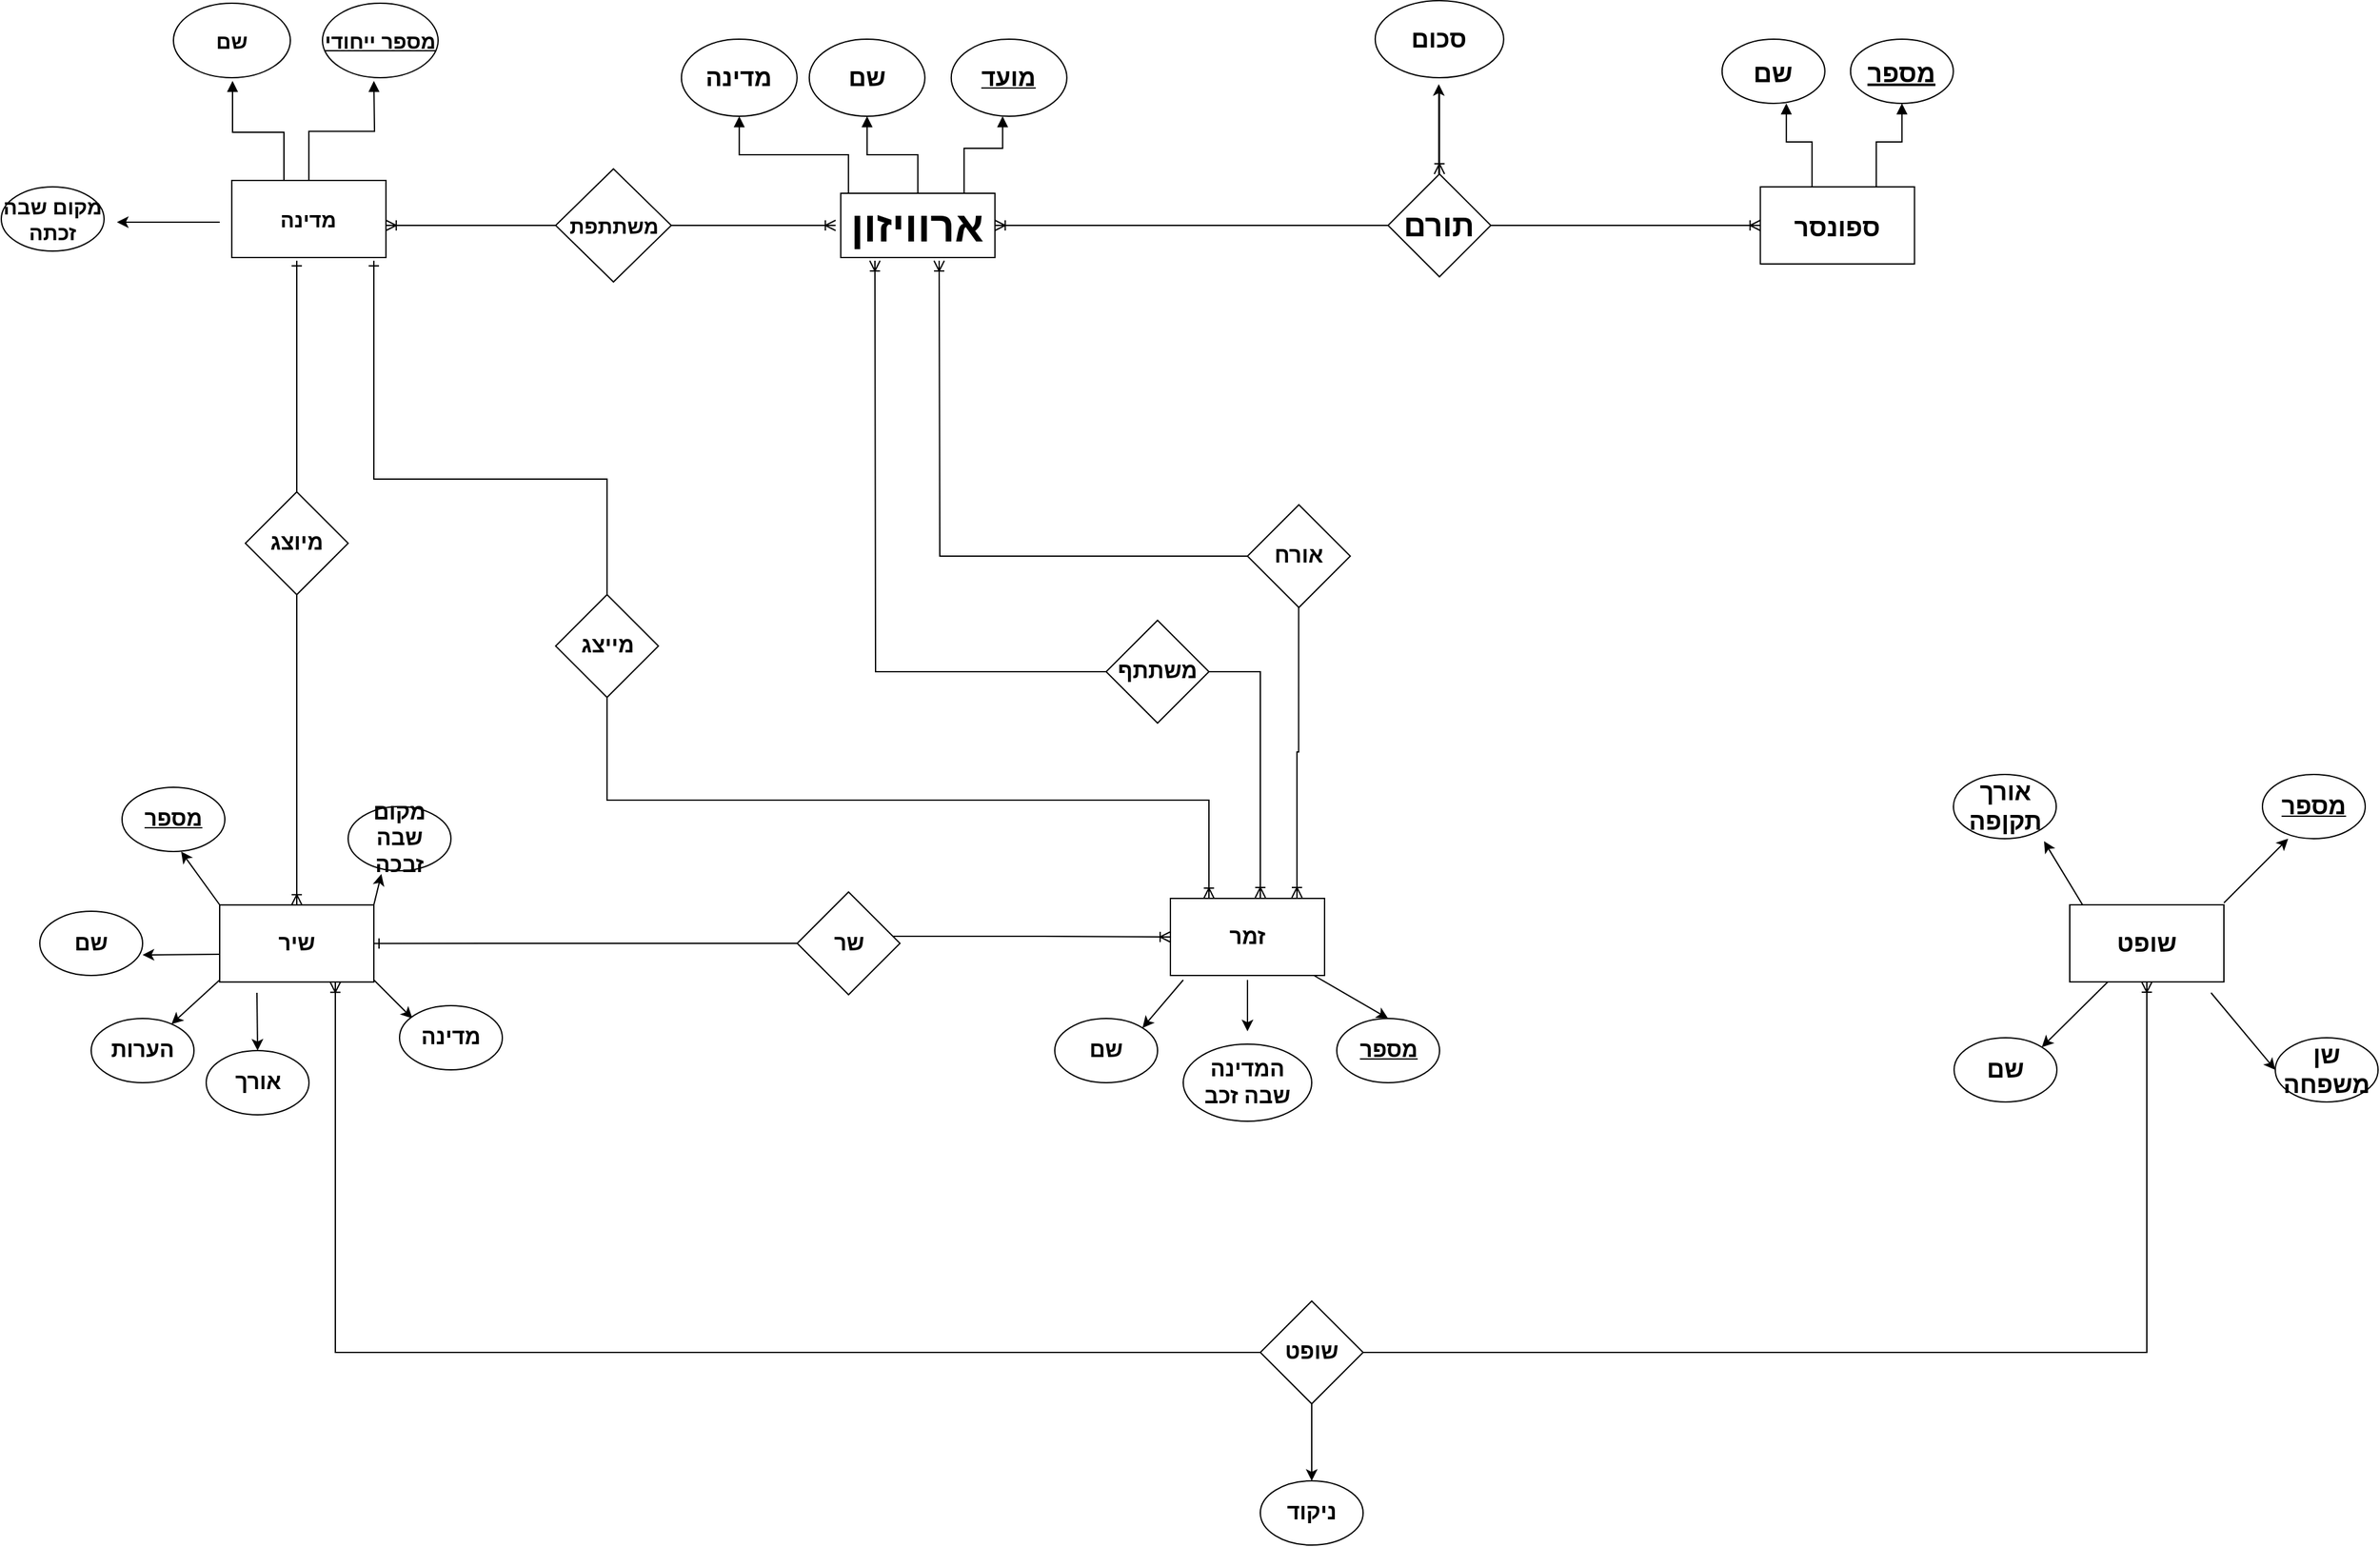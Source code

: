 <mxfile version="10.7.5" type="github"><diagram id="1Yw0viilkjN5TYt0ihdh" name="Page-1"><mxGraphModel dx="2020" dy="1160" grid="1" gridSize="10" guides="1" tooltips="1" connect="1" arrows="1" fold="1" page="1" pageScale="1" pageWidth="3300" pageHeight="4681" math="0" shadow="0"><root><mxCell id="0"/><mxCell id="1" parent="0"/><mxCell id="tTbp7v8xwD7giDuvcD4_-10" style="edgeStyle=orthogonalEdgeStyle;rounded=0;orthogonalLoop=1;jettySize=auto;html=1;exitX=0.75;exitY=0;exitDx=0;exitDy=0;endArrow=block;endFill=1;fontStyle=1" edge="1" parent="1" source="tTbp7v8xwD7giDuvcD4_-1"><mxGeometry relative="1" as="geometry"><mxPoint x="909.4" y="537.5" as="targetPoint"/><Array as="points"><mxPoint x="879.4" y="597.5"/><mxPoint x="879.4" y="562.5"/><mxPoint x="909.4" y="562.5"/></Array></mxGeometry></mxCell><mxCell id="tTbp7v8xwD7giDuvcD4_-11" style="edgeStyle=orthogonalEdgeStyle;rounded=0;orthogonalLoop=1;jettySize=auto;html=1;exitX=0.25;exitY=0;exitDx=0;exitDy=0;endArrow=block;endFill=1;fontStyle=1" edge="1" parent="1" source="tTbp7v8xwD7giDuvcD4_-1" target="tTbp7v8xwD7giDuvcD4_-13"><mxGeometry relative="1" as="geometry"><mxPoint x="759.4" y="537.5" as="targetPoint"/><Array as="points"><mxPoint x="789.4" y="597.5"/><mxPoint x="789.4" y="567.5"/><mxPoint x="704.4" y="567.5"/></Array></mxGeometry></mxCell><mxCell id="tTbp7v8xwD7giDuvcD4_-12" style="edgeStyle=orthogonalEdgeStyle;rounded=0;orthogonalLoop=1;jettySize=auto;html=1;endArrow=block;endFill=1;fontStyle=1" edge="1" parent="1" source="tTbp7v8xwD7giDuvcD4_-1" target="tTbp7v8xwD7giDuvcD4_-14"><mxGeometry relative="1" as="geometry"><mxPoint x="843.4" y="527.5" as="targetPoint"/><Array as="points"/></mxGeometry></mxCell><mxCell id="tTbp7v8xwD7giDuvcD4_-1" value="&lt;font style=&quot;font-size: 33px&quot;&gt;ארוויזון&lt;/font&gt;" style="rounded=0;whiteSpace=wrap;html=1;fontStyle=1" vertex="1" parent="1"><mxGeometry x="783.4" y="597.5" width="120" height="50" as="geometry"/></mxCell><mxCell id="tTbp7v8xwD7giDuvcD4_-8" style="edgeStyle=orthogonalEdgeStyle;rounded=0;orthogonalLoop=1;jettySize=auto;html=1;entryX=1;entryY=0.5;entryDx=0;entryDy=0;endArrow=ERoneToMany;endFill=0;fontStyle=1" edge="1" parent="1" source="tTbp7v8xwD7giDuvcD4_-6" target="tTbp7v8xwD7giDuvcD4_-1"><mxGeometry relative="1" as="geometry"><mxPoint x="984.4" y="667.5" as="targetPoint"/><Array as="points"><mxPoint x="939.4" y="622.5"/><mxPoint x="939.4" y="622.5"/></Array></mxGeometry></mxCell><mxCell id="tTbp7v8xwD7giDuvcD4_-20" style="edgeStyle=orthogonalEdgeStyle;rounded=0;orthogonalLoop=1;jettySize=auto;html=1;endArrow=ERoneToMany;endFill=0;fontSize=19;entryX=0;entryY=0.5;entryDx=0;entryDy=0;" edge="1" parent="1" source="tTbp7v8xwD7giDuvcD4_-6" target="tTbp7v8xwD7giDuvcD4_-19"><mxGeometry relative="1" as="geometry"><mxPoint x="1459.4" y="622.5" as="targetPoint"/></mxGeometry></mxCell><mxCell id="tTbp7v8xwD7giDuvcD4_-6" value="&lt;span&gt;&lt;font style=&quot;font-size: 24px&quot;&gt;תורם&lt;/font&gt;&lt;/span&gt;" style="rhombus;whiteSpace=wrap;html=1;fontStyle=1" vertex="1" parent="1"><mxGeometry x="1209.4" y="582.5" width="80" height="80" as="geometry"/></mxCell><mxCell id="tTbp7v8xwD7giDuvcD4_-13" value="מדינה" style="ellipse;whiteSpace=wrap;html=1;fontStyle=1;fontSize=19;" vertex="1" parent="1"><mxGeometry x="659.4" y="477.5" width="90" height="60" as="geometry"/></mxCell><mxCell id="tTbp7v8xwD7giDuvcD4_-14" value="שם" style="ellipse;whiteSpace=wrap;html=1;fontStyle=1;fontSize=19;" vertex="1" parent="1"><mxGeometry x="758.9" y="477.5" width="90" height="60" as="geometry"/></mxCell><mxCell id="tTbp7v8xwD7giDuvcD4_-18" value="&lt;u&gt;מועד&lt;/u&gt;" style="ellipse;whiteSpace=wrap;html=1;fontStyle=1;fontSize=19;" vertex="1" parent="1"><mxGeometry x="869.4" y="477.5" width="90" height="60" as="geometry"/></mxCell><mxCell id="tTbp7v8xwD7giDuvcD4_-25" style="edgeStyle=orthogonalEdgeStyle;rounded=0;orthogonalLoop=1;jettySize=auto;html=1;endArrow=block;endFill=1;fontSize=20;strokeWidth=1;fontStyle=1" edge="1" parent="1" source="tTbp7v8xwD7giDuvcD4_-19"><mxGeometry relative="1" as="geometry"><mxPoint x="1519.4" y="527.5" as="targetPoint"/><Array as="points"><mxPoint x="1539.4" y="557.5"/><mxPoint x="1519.4" y="557.5"/></Array></mxGeometry></mxCell><mxCell id="tTbp7v8xwD7giDuvcD4_-26" style="edgeStyle=orthogonalEdgeStyle;rounded=0;orthogonalLoop=1;jettySize=auto;html=1;endArrow=block;endFill=1;fontSize=20;strokeWidth=1;fontStyle=1" edge="1" parent="1" source="tTbp7v8xwD7giDuvcD4_-19"><mxGeometry relative="1" as="geometry"><mxPoint x="1609.4" y="527.5" as="targetPoint"/><Array as="points"><mxPoint x="1589.4" y="557.5"/><mxPoint x="1609.4" y="557.5"/><mxPoint x="1609.4" y="527.5"/></Array></mxGeometry></mxCell><mxCell id="tTbp7v8xwD7giDuvcD4_-19" value="ספונסר" style="rounded=0;whiteSpace=wrap;html=1;fontSize=20;strokeWidth=1;fontStyle=1" vertex="1" parent="1"><mxGeometry x="1499.2" y="592.5" width="120" height="60" as="geometry"/></mxCell><mxCell id="tTbp7v8xwD7giDuvcD4_-21" value="" style="endArrow=classic;html=1;fontSize=19;" edge="1" parent="1"><mxGeometry width="50" height="50" relative="1" as="geometry"><mxPoint x="1248.9" y="582.5" as="sourcePoint"/><mxPoint x="1248.9" y="512.5" as="targetPoint"/><Array as="points"><mxPoint x="1248.9" y="582.5"/><mxPoint x="1248.9" y="512.5"/></Array></mxGeometry></mxCell><mxCell id="tTbp7v8xwD7giDuvcD4_-24" value="" style="edgeStyle=orthogonalEdgeStyle;rounded=0;orthogonalLoop=1;jettySize=auto;html=1;endArrow=ERoneToMany;endFill=0;fontSize=19;" edge="1" parent="1" target="tTbp7v8xwD7giDuvcD4_-6"><mxGeometry relative="1" as="geometry"><mxPoint x="1249.4" y="517.5" as="sourcePoint"/><Array as="points"><mxPoint x="1249.4" y="527.5"/><mxPoint x="1249.4" y="527.5"/></Array></mxGeometry></mxCell><mxCell id="tTbp7v8xwD7giDuvcD4_-22" value="&lt;b&gt;סכום&lt;/b&gt;" style="ellipse;whiteSpace=wrap;html=1;fontSize=19;" vertex="1" parent="1"><mxGeometry x="1199.4" y="447.5" width="100" height="60" as="geometry"/></mxCell><mxCell id="tTbp7v8xwD7giDuvcD4_-27" value="שם" style="ellipse;whiteSpace=wrap;html=1;fontSize=20;strokeWidth=1;fontStyle=1" vertex="1" parent="1"><mxGeometry x="1469.4" y="477.5" width="80" height="50" as="geometry"/></mxCell><mxCell id="tTbp7v8xwD7giDuvcD4_-28" value="&lt;u style=&quot;font-size: 20px;&quot;&gt;מספר&lt;/u&gt;" style="ellipse;whiteSpace=wrap;html=1;fontSize=20;strokeWidth=1;fontStyle=1" vertex="1" parent="1"><mxGeometry x="1569.4" y="477.5" width="80" height="50" as="geometry"/></mxCell><mxCell id="tTbp7v8xwD7giDuvcD4_-32" style="edgeStyle=orthogonalEdgeStyle;rounded=0;orthogonalLoop=1;jettySize=auto;html=1;exitX=1;exitY=0.5;exitDx=0;exitDy=0;endArrow=ERoneToMany;endFill=0;strokeWidth=1;fontSize=20;" edge="1" parent="1" source="tTbp7v8xwD7giDuvcD4_-31"><mxGeometry relative="1" as="geometry"><mxPoint x="779.4" y="622.5" as="targetPoint"/></mxGeometry></mxCell><mxCell id="tTbp7v8xwD7giDuvcD4_-33" style="edgeStyle=orthogonalEdgeStyle;rounded=0;orthogonalLoop=1;jettySize=auto;html=1;endArrow=ERoneToMany;endFill=0;strokeWidth=1;fontSize=16;fontStyle=1" edge="1" parent="1" source="tTbp7v8xwD7giDuvcD4_-31"><mxGeometry relative="1" as="geometry"><mxPoint x="429.4" y="622.5" as="targetPoint"/></mxGeometry></mxCell><mxCell id="tTbp7v8xwD7giDuvcD4_-31" value="משתתפת" style="rhombus;whiteSpace=wrap;html=1;strokeWidth=1;fontSize=16;fontStyle=1" vertex="1" parent="1"><mxGeometry x="561.5" y="578.5" width="90" height="88" as="geometry"/></mxCell><mxCell id="tTbp7v8xwD7giDuvcD4_-38" style="edgeStyle=orthogonalEdgeStyle;rounded=0;orthogonalLoop=1;jettySize=auto;html=1;endArrow=block;endFill=1;strokeWidth=1;fontSize=16;fontStyle=1" edge="1" parent="1" source="tTbp7v8xwD7giDuvcD4_-34"><mxGeometry relative="1" as="geometry"><mxPoint x="420" y="510" as="targetPoint"/></mxGeometry></mxCell><mxCell id="tTbp7v8xwD7giDuvcD4_-39" style="edgeStyle=orthogonalEdgeStyle;rounded=0;orthogonalLoop=1;jettySize=auto;html=1;endArrow=block;endFill=1;strokeWidth=1;fontSize=16;fontStyle=1" edge="1" parent="1" source="tTbp7v8xwD7giDuvcD4_-34"><mxGeometry relative="1" as="geometry"><mxPoint x="310" y="510" as="targetPoint"/><Array as="points"><mxPoint x="350" y="550"/><mxPoint x="310" y="550"/><mxPoint x="310" y="520"/></Array></mxGeometry></mxCell><mxCell id="tTbp7v8xwD7giDuvcD4_-34" value="מדינה" style="rounded=0;whiteSpace=wrap;html=1;strokeWidth=1;fontSize=16;fontStyle=1" vertex="1" parent="1"><mxGeometry x="309.4" y="587.5" width="120" height="60" as="geometry"/></mxCell><mxCell id="tTbp7v8xwD7giDuvcD4_-40" value="שם" style="ellipse;whiteSpace=wrap;html=1;strokeWidth=1;fontSize=16;fontStyle=1" vertex="1" parent="1"><mxGeometry x="264" y="449.5" width="91" height="58" as="geometry"/></mxCell><mxCell id="tTbp7v8xwD7giDuvcD4_-41" value="&lt;u style=&quot;font-size: 16px&quot;&gt;מספר ייחודי&lt;/u&gt;" style="ellipse;whiteSpace=wrap;html=1;strokeWidth=1;fontSize=16;fontStyle=1" vertex="1" parent="1"><mxGeometry x="380" y="449.5" width="90" height="58" as="geometry"/></mxCell><mxCell id="tTbp7v8xwD7giDuvcD4_-43" style="edgeStyle=orthogonalEdgeStyle;rounded=0;orthogonalLoop=1;jettySize=auto;html=1;endArrow=ERone;endFill=0;strokeWidth=1;fontSize=20;" edge="1" parent="1" source="tTbp7v8xwD7giDuvcD4_-42"><mxGeometry relative="1" as="geometry"><mxPoint x="360" y="650" as="targetPoint"/></mxGeometry></mxCell><mxCell id="tTbp7v8xwD7giDuvcD4_-45" style="edgeStyle=orthogonalEdgeStyle;rounded=0;orthogonalLoop=1;jettySize=auto;html=1;endArrow=ERoneToMany;endFill=0;strokeWidth=1;fontSize=17;fontStyle=1" edge="1" parent="1" source="tTbp7v8xwD7giDuvcD4_-42" target="tTbp7v8xwD7giDuvcD4_-44"><mxGeometry relative="1" as="geometry"/></mxCell><mxCell id="tTbp7v8xwD7giDuvcD4_-42" value="מיוצג" style="rhombus;whiteSpace=wrap;html=1;strokeWidth=1;fontSize=17;fontStyle=1" vertex="1" parent="1"><mxGeometry x="320" y="830" width="80" height="80" as="geometry"/></mxCell><mxCell id="tTbp7v8xwD7giDuvcD4_-44" value="שיר" style="rounded=0;whiteSpace=wrap;html=1;strokeWidth=1;fontSize=17;fontStyle=1" vertex="1" parent="1"><mxGeometry x="300" y="1151.6" width="120" height="60" as="geometry"/></mxCell><mxCell id="tTbp7v8xwD7giDuvcD4_-46" value="" style="endArrow=classic;html=1;strokeWidth=1;fontSize=17;entryX=0.323;entryY=1.051;entryDx=0;entryDy=0;entryPerimeter=0;fontStyle=1" edge="1" parent="1" target="tTbp7v8xwD7giDuvcD4_-59"><mxGeometry width="50" height="50" relative="1" as="geometry"><mxPoint x="420" y="1151.5" as="sourcePoint"/><mxPoint x="470" y="1101.5" as="targetPoint"/></mxGeometry></mxCell><mxCell id="tTbp7v8xwD7giDuvcD4_-47" value="" style="endArrow=classic;html=1;strokeWidth=1;fontSize=17;fontStyle=1" edge="1" parent="1"><mxGeometry width="50" height="50" relative="1" as="geometry"><mxPoint x="300" y="1151.5" as="sourcePoint"/><mxPoint x="270" y="1110" as="targetPoint"/></mxGeometry></mxCell><mxCell id="tTbp7v8xwD7giDuvcD4_-48" value="" style="endArrow=classic;html=1;strokeWidth=1;fontSize=17;entryX=0.5;entryY=0;entryDx=0;entryDy=0;fontStyle=1" edge="1" parent="1" target="tTbp7v8xwD7giDuvcD4_-60"><mxGeometry width="50" height="50" relative="1" as="geometry"><mxPoint x="329" y="1220" as="sourcePoint"/><mxPoint x="580" y="1230" as="targetPoint"/><Array as="points"/></mxGeometry></mxCell><mxCell id="tTbp7v8xwD7giDuvcD4_-49" value="" style="endArrow=classic;html=1;strokeWidth=1;fontSize=17;fontStyle=1" edge="1" parent="1"><mxGeometry width="50" height="50" relative="1" as="geometry"><mxPoint x="300" y="1190" as="sourcePoint"/><mxPoint x="240" y="1190.5" as="targetPoint"/><Array as="points"/></mxGeometry></mxCell><mxCell id="tTbp7v8xwD7giDuvcD4_-50" value="" style="endArrow=classic;html=1;strokeWidth=1;fontSize=17;fontStyle=1" edge="1" parent="1"><mxGeometry width="50" height="50" relative="1" as="geometry"><mxPoint x="420" y="1210" as="sourcePoint"/><mxPoint x="450" y="1240" as="targetPoint"/><Array as="points"><mxPoint x="420" y="1210"/></Array></mxGeometry></mxCell><mxCell id="tTbp7v8xwD7giDuvcD4_-51" value="" style="endArrow=classic;html=1;strokeWidth=1;fontSize=17;exitX=0;exitY=0.973;exitDx=0;exitDy=0;exitPerimeter=0;fontStyle=1" edge="1" parent="1" source="tTbp7v8xwD7giDuvcD4_-44" target="tTbp7v8xwD7giDuvcD4_-52"><mxGeometry width="50" height="50" relative="1" as="geometry"><mxPoint x="230" y="1330" as="sourcePoint"/><mxPoint x="260" y="1260" as="targetPoint"/></mxGeometry></mxCell><mxCell id="tTbp7v8xwD7giDuvcD4_-52" value="הערות" style="ellipse;whiteSpace=wrap;html=1;fontStyle=1;fontSize=17;" vertex="1" parent="1"><mxGeometry x="200" y="1240" width="80" height="50" as="geometry"/></mxCell><mxCell id="tTbp7v8xwD7giDuvcD4_-59" value="מקום שבה זבכה" style="ellipse;whiteSpace=wrap;html=1;fontStyle=1;fontSize=17;" vertex="1" parent="1"><mxGeometry x="400" y="1075" width="80" height="50" as="geometry"/></mxCell><mxCell id="tTbp7v8xwD7giDuvcD4_-60" value="אורך" style="ellipse;whiteSpace=wrap;html=1;fontStyle=1;fontSize=17;" vertex="1" parent="1"><mxGeometry x="289.5" y="1265" width="80" height="50" as="geometry"/></mxCell><mxCell id="tTbp7v8xwD7giDuvcD4_-61" value="מדינה" style="ellipse;whiteSpace=wrap;html=1;fontStyle=1;fontSize=17;" vertex="1" parent="1"><mxGeometry x="440" y="1230" width="80" height="50" as="geometry"/></mxCell><mxCell id="tTbp7v8xwD7giDuvcD4_-62" value="שם" style="ellipse;whiteSpace=wrap;html=1;fontStyle=1;fontSize=17;" vertex="1" parent="1"><mxGeometry x="160" y="1156.5" width="80" height="50" as="geometry"/></mxCell><mxCell id="tTbp7v8xwD7giDuvcD4_-63" value="&lt;span style=&quot;font-size: 17px;&quot;&gt;&lt;u style=&quot;font-size: 17px;&quot;&gt;מספר&lt;/u&gt;&lt;/span&gt;" style="ellipse;whiteSpace=wrap;html=1;fontStyle=1;fontSize=17;" vertex="1" parent="1"><mxGeometry x="224" y="1060" width="80" height="50" as="geometry"/></mxCell><mxCell id="tTbp7v8xwD7giDuvcD4_-64" value="זמר" style="rounded=0;whiteSpace=wrap;html=1;strokeWidth=1;fontSize=17;fontStyle=1" vertex="1" parent="1"><mxGeometry x="1040" y="1146.5" width="120" height="60" as="geometry"/></mxCell><mxCell id="tTbp7v8xwD7giDuvcD4_-66" style="edgeStyle=orthogonalEdgeStyle;rounded=0;orthogonalLoop=1;jettySize=auto;html=1;entryX=1;entryY=0.5;entryDx=0;entryDy=0;endArrow=ERone;endFill=0;strokeWidth=1;fontSize=17;fontStyle=1" edge="1" parent="1" source="tTbp7v8xwD7giDuvcD4_-65" target="tTbp7v8xwD7giDuvcD4_-44"><mxGeometry relative="1" as="geometry"/></mxCell><mxCell id="tTbp7v8xwD7giDuvcD4_-70" style="edgeStyle=orthogonalEdgeStyle;rounded=0;orthogonalLoop=1;jettySize=auto;html=1;entryX=0;entryY=0.5;entryDx=0;entryDy=0;endArrow=ERoneToMany;endFill=0;strokeWidth=1;fontSize=17;fontStyle=1" edge="1" parent="1" source="tTbp7v8xwD7giDuvcD4_-65" target="tTbp7v8xwD7giDuvcD4_-64"><mxGeometry relative="1" as="geometry"><Array as="points"><mxPoint x="940" y="1176"/><mxPoint x="940" y="1176"/></Array></mxGeometry></mxCell><mxCell id="tTbp7v8xwD7giDuvcD4_-65" value="שר" style="rhombus;whiteSpace=wrap;html=1;strokeWidth=1;fontSize=17;fontStyle=1" vertex="1" parent="1"><mxGeometry x="749.5" y="1141.5" width="80" height="80" as="geometry"/></mxCell><mxCell id="tTbp7v8xwD7giDuvcD4_-72" value="המדינה שבה זכב" style="ellipse;whiteSpace=wrap;html=1;strokeWidth=1;fontSize=17;fontStyle=1" vertex="1" parent="1"><mxGeometry x="1050" y="1260" width="100" height="60" as="geometry"/></mxCell><mxCell id="tTbp7v8xwD7giDuvcD4_-73" value="&lt;u style=&quot;font-size: 17px;&quot;&gt;מספר&lt;/u&gt;" style="ellipse;whiteSpace=wrap;html=1;fontStyle=1;fontSize=17;" vertex="1" parent="1"><mxGeometry x="1169.5" y="1240" width="80" height="50" as="geometry"/></mxCell><mxCell id="tTbp7v8xwD7giDuvcD4_-74" value="שם" style="ellipse;whiteSpace=wrap;html=1;fontStyle=1;fontSize=17;" vertex="1" parent="1"><mxGeometry x="950" y="1240" width="80" height="50" as="geometry"/></mxCell><mxCell id="tTbp7v8xwD7giDuvcD4_-75" value="" style="endArrow=classic;html=1;strokeWidth=1;fontSize=17;entryX=0.5;entryY=0;entryDx=0;entryDy=0;fontStyle=1" edge="1" parent="1" source="tTbp7v8xwD7giDuvcD4_-64" target="tTbp7v8xwD7giDuvcD4_-73"><mxGeometry width="50" height="50" relative="1" as="geometry"><mxPoint x="1135" y="1150" as="sourcePoint"/><mxPoint x="1180" y="1110" as="targetPoint"/></mxGeometry></mxCell><mxCell id="tTbp7v8xwD7giDuvcD4_-76" value="" style="endArrow=classic;html=1;strokeWidth=1;fontSize=17;entryX=1;entryY=0;entryDx=0;entryDy=0;fontStyle=1" edge="1" parent="1" target="tTbp7v8xwD7giDuvcD4_-74"><mxGeometry width="50" height="50" relative="1" as="geometry"><mxPoint x="1050" y="1210" as="sourcePoint"/><mxPoint x="1035" y="1206.5" as="targetPoint"/></mxGeometry></mxCell><mxCell id="tTbp7v8xwD7giDuvcD4_-77" value="" style="endArrow=classic;html=1;strokeWidth=1;fontSize=17;fontStyle=1" edge="1" parent="1"><mxGeometry width="50" height="50" relative="1" as="geometry"><mxPoint x="1100" y="1210" as="sourcePoint"/><mxPoint x="1100" y="1250" as="targetPoint"/></mxGeometry></mxCell><mxCell id="tTbp7v8xwD7giDuvcD4_-81" style="edgeStyle=orthogonalEdgeStyle;rounded=0;orthogonalLoop=1;jettySize=auto;html=1;endArrow=ERoneToMany;endFill=0;strokeWidth=1;fontSize=17;fontStyle=1" edge="1" parent="1" source="tTbp7v8xwD7giDuvcD4_-79"><mxGeometry relative="1" as="geometry"><mxPoint x="1110" y="1146" as="targetPoint"/><Array as="points"><mxPoint x="1110" y="970"/><mxPoint x="1110" y="1140"/><mxPoint x="1110" y="1140"/></Array></mxGeometry></mxCell><mxCell id="tTbp7v8xwD7giDuvcD4_-83" style="edgeStyle=orthogonalEdgeStyle;rounded=0;orthogonalLoop=1;jettySize=auto;html=1;endArrow=ERoneToMany;endFill=0;strokeWidth=1;fontSize=20;" edge="1" parent="1" source="tTbp7v8xwD7giDuvcD4_-79"><mxGeometry relative="1" as="geometry"><mxPoint x="810" y="650" as="targetPoint"/></mxGeometry></mxCell><mxCell id="tTbp7v8xwD7giDuvcD4_-79" value="משתתף" style="rhombus;whiteSpace=wrap;html=1;strokeWidth=1;fontSize=17;fontStyle=1" vertex="1" parent="1"><mxGeometry x="990" y="930" width="80" height="80" as="geometry"/></mxCell><mxCell id="tTbp7v8xwD7giDuvcD4_-82" style="edgeStyle=orthogonalEdgeStyle;rounded=0;orthogonalLoop=1;jettySize=auto;html=1;endArrow=ERoneToMany;endFill=0;strokeWidth=1;fontSize=17;entryX=0.579;entryY=0.004;entryDx=0;entryDy=0;entryPerimeter=0;fontStyle=1" edge="1" parent="1"><mxGeometry relative="1" as="geometry"><mxPoint x="1138.5" y="1146" as="targetPoint"/><mxPoint x="1139.833" y="918.667" as="sourcePoint"/><Array as="points"><mxPoint x="1139" y="1032.5"/><mxPoint x="1138" y="1032.5"/></Array></mxGeometry></mxCell><mxCell id="tTbp7v8xwD7giDuvcD4_-84" style="edgeStyle=orthogonalEdgeStyle;rounded=0;orthogonalLoop=1;jettySize=auto;html=1;endArrow=ERoneToMany;endFill=0;strokeWidth=1;fontSize=20;" edge="1" parent="1" source="tTbp7v8xwD7giDuvcD4_-80"><mxGeometry relative="1" as="geometry"><mxPoint x="860" y="650" as="targetPoint"/></mxGeometry></mxCell><mxCell id="tTbp7v8xwD7giDuvcD4_-80" value="אורח" style="rhombus;whiteSpace=wrap;html=1;strokeWidth=1;fontSize=17;fontStyle=1" vertex="1" parent="1"><mxGeometry x="1100" y="840" width="80" height="80" as="geometry"/></mxCell><mxCell id="tTbp7v8xwD7giDuvcD4_-90" style="edgeStyle=orthogonalEdgeStyle;rounded=0;orthogonalLoop=1;jettySize=auto;html=1;endArrow=ERone;endFill=0;strokeWidth=1;fontSize=20;" edge="1" parent="1" source="tTbp7v8xwD7giDuvcD4_-89"><mxGeometry relative="1" as="geometry"><mxPoint x="420" y="650" as="targetPoint"/><Array as="points"><mxPoint x="602" y="820"/><mxPoint x="420" y="820"/></Array></mxGeometry></mxCell><mxCell id="tTbp7v8xwD7giDuvcD4_-91" style="edgeStyle=orthogonalEdgeStyle;rounded=0;orthogonalLoop=1;jettySize=auto;html=1;entryX=0.25;entryY=0;entryDx=0;entryDy=0;endArrow=ERoneToMany;endFill=0;strokeWidth=1;fontSize=17;fontStyle=1" edge="1" parent="1" source="tTbp7v8xwD7giDuvcD4_-89" target="tTbp7v8xwD7giDuvcD4_-64"><mxGeometry relative="1" as="geometry"><Array as="points"><mxPoint x="602" y="1070"/><mxPoint x="1070" y="1070"/></Array></mxGeometry></mxCell><mxCell id="tTbp7v8xwD7giDuvcD4_-89" value="מייצג" style="rhombus;whiteSpace=wrap;html=1;strokeWidth=1;fontSize=17;fontStyle=1" vertex="1" parent="1"><mxGeometry x="561.5" y="910" width="80" height="80" as="geometry"/></mxCell><mxCell id="tTbp7v8xwD7giDuvcD4_-92" value="שופט" style="rounded=0;whiteSpace=wrap;html=1;strokeWidth=1;fontSize=19;fontStyle=1" vertex="1" parent="1"><mxGeometry x="1740" y="1151.5" width="120" height="60" as="geometry"/></mxCell><mxCell id="tTbp7v8xwD7giDuvcD4_-94" style="edgeStyle=orthogonalEdgeStyle;rounded=0;orthogonalLoop=1;jettySize=auto;html=1;endArrow=ERoneToMany;endFill=0;strokeWidth=1;fontSize=17;entryX=0.75;entryY=1;entryDx=0;entryDy=0;fontStyle=1" edge="1" parent="1" source="tTbp7v8xwD7giDuvcD4_-93" target="tTbp7v8xwD7giDuvcD4_-44"><mxGeometry relative="1" as="geometry"><mxPoint x="400" y="1220" as="targetPoint"/></mxGeometry></mxCell><mxCell id="tTbp7v8xwD7giDuvcD4_-95" style="edgeStyle=orthogonalEdgeStyle;rounded=0;orthogonalLoop=1;jettySize=auto;html=1;entryX=0.5;entryY=1;entryDx=0;entryDy=0;endArrow=ERoneToMany;endFill=0;strokeWidth=1;fontSize=20;" edge="1" parent="1" source="tTbp7v8xwD7giDuvcD4_-93" target="tTbp7v8xwD7giDuvcD4_-92"><mxGeometry relative="1" as="geometry"/></mxCell><mxCell id="tTbp7v8xwD7giDuvcD4_-93" value="שופט" style="rhombus;whiteSpace=wrap;html=1;strokeWidth=1;fontSize=17;fontStyle=1" vertex="1" parent="1"><mxGeometry x="1110" y="1460" width="80" height="80" as="geometry"/></mxCell><mxCell id="tTbp7v8xwD7giDuvcD4_-97" value="ניקוד" style="ellipse;whiteSpace=wrap;html=1;fontStyle=1;fontSize=17;" vertex="1" parent="1"><mxGeometry x="1110" y="1600" width="80" height="50" as="geometry"/></mxCell><mxCell id="tTbp7v8xwD7giDuvcD4_-98" value="" style="endArrow=classic;html=1;strokeWidth=1;fontSize=17;exitX=0.5;exitY=1;exitDx=0;exitDy=0;entryX=0.5;entryY=0;entryDx=0;entryDy=0;fontStyle=1" edge="1" parent="1" source="tTbp7v8xwD7giDuvcD4_-93" target="tTbp7v8xwD7giDuvcD4_-97"><mxGeometry width="50" height="50" relative="1" as="geometry"><mxPoint x="160" y="1720" as="sourcePoint"/><mxPoint x="210" y="1670" as="targetPoint"/></mxGeometry></mxCell><mxCell id="tTbp7v8xwD7giDuvcD4_-99" value="שן משפחה" style="ellipse;whiteSpace=wrap;html=1;fontSize=19;fontStyle=1" vertex="1" parent="1"><mxGeometry x="1900" y="1255" width="80" height="50" as="geometry"/></mxCell><mxCell id="tTbp7v8xwD7giDuvcD4_-100" value="שם" style="ellipse;whiteSpace=wrap;html=1;fontSize=19;fontStyle=1" vertex="1" parent="1"><mxGeometry x="1650" y="1255" width="80" height="50" as="geometry"/></mxCell><mxCell id="tTbp7v8xwD7giDuvcD4_-101" value="&lt;u style=&quot;font-size: 19px&quot;&gt;מספר&lt;/u&gt;" style="ellipse;whiteSpace=wrap;html=1;fontSize=19;fontStyle=1" vertex="1" parent="1"><mxGeometry x="1890" y="1050" width="80" height="50" as="geometry"/></mxCell><mxCell id="tTbp7v8xwD7giDuvcD4_-102" value="אורך תקןפה" style="ellipse;whiteSpace=wrap;html=1;fontSize=19;fontStyle=1" vertex="1" parent="1"><mxGeometry x="1649.5" y="1050" width="80" height="50" as="geometry"/></mxCell><mxCell id="tTbp7v8xwD7giDuvcD4_-105" value="" style="endArrow=classic;html=1;strokeWidth=1;fontSize=19;fontStyle=1" edge="1" parent="1"><mxGeometry width="50" height="50" relative="1" as="geometry"><mxPoint x="1860" y="1150" as="sourcePoint"/><mxPoint x="1910" y="1100" as="targetPoint"/></mxGeometry></mxCell><mxCell id="tTbp7v8xwD7giDuvcD4_-106" value="" style="endArrow=classic;html=1;strokeWidth=1;fontSize=19;fontStyle=1" edge="1" parent="1"><mxGeometry width="50" height="50" relative="1" as="geometry"><mxPoint x="1750" y="1151.5" as="sourcePoint"/><mxPoint x="1720" y="1102" as="targetPoint"/></mxGeometry></mxCell><mxCell id="tTbp7v8xwD7giDuvcD4_-107" value="" style="endArrow=classic;html=1;strokeWidth=1;fontSize=19;entryX=0;entryY=0.5;entryDx=0;entryDy=0;fontStyle=1" edge="1" parent="1" target="tTbp7v8xwD7giDuvcD4_-99"><mxGeometry width="50" height="50" relative="1" as="geometry"><mxPoint x="1850" y="1220" as="sourcePoint"/><mxPoint x="210" y="1840" as="targetPoint"/></mxGeometry></mxCell><mxCell id="tTbp7v8xwD7giDuvcD4_-108" value="" style="endArrow=classic;html=1;strokeWidth=1;fontSize=19;entryX=1;entryY=0;entryDx=0;entryDy=0;fontStyle=1" edge="1" parent="1" source="tTbp7v8xwD7giDuvcD4_-92" target="tTbp7v8xwD7giDuvcD4_-100"><mxGeometry width="50" height="50" relative="1" as="geometry"><mxPoint x="140" y="1960" as="sourcePoint"/><mxPoint x="190" y="1910" as="targetPoint"/></mxGeometry></mxCell><mxCell id="tTbp7v8xwD7giDuvcD4_-109" value="" style="endArrow=classic;html=1;strokeWidth=1;fontSize=16;fontStyle=1" edge="1" parent="1"><mxGeometry width="50" height="50" relative="1" as="geometry"><mxPoint x="300" y="620" as="sourcePoint"/><mxPoint x="220" y="620" as="targetPoint"/><Array as="points"><mxPoint x="260" y="620"/></Array></mxGeometry></mxCell><mxCell id="tTbp7v8xwD7giDuvcD4_-110" value="מקום שבה זכתה" style="ellipse;whiteSpace=wrap;html=1;fontStyle=1;fontSize=16;" vertex="1" parent="1"><mxGeometry x="130" y="592.5" width="80" height="50" as="geometry"/></mxCell></root></mxGraphModel></diagram></mxfile>